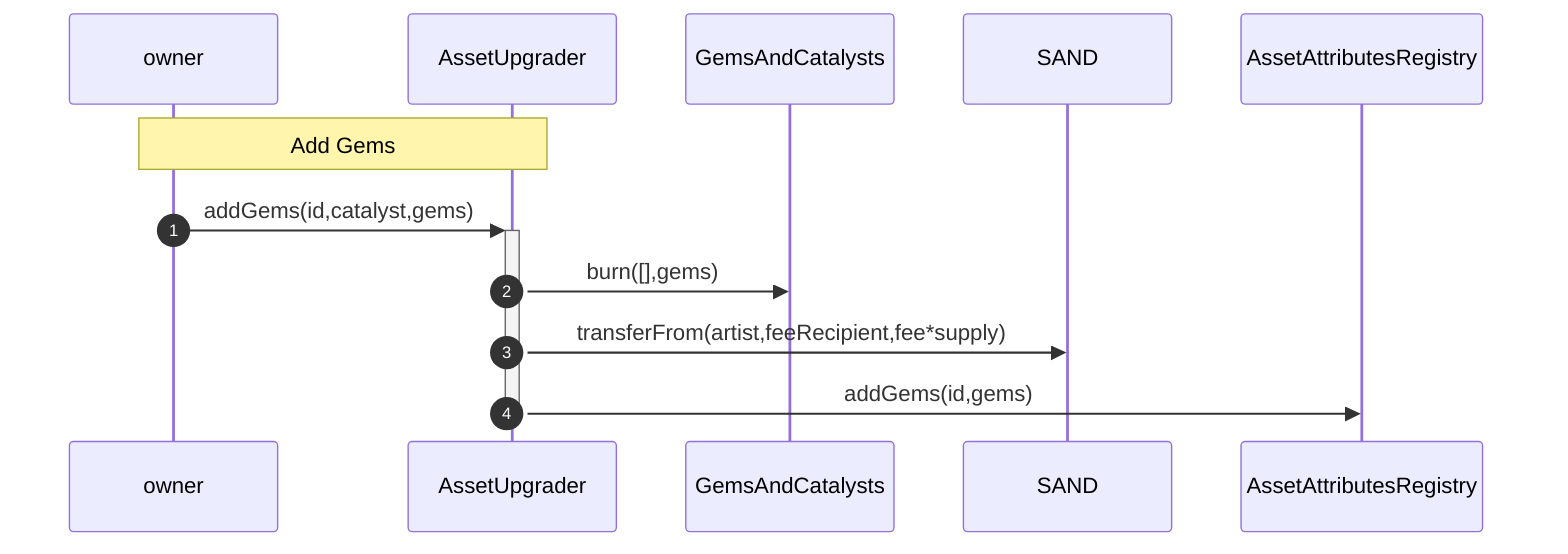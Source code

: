 sequenceDiagram
autonumber

    Note over owner, AssetUpgrader: Add Gems
    owner->>+AssetUpgrader:addGems(id,catalyst,gems)
    AssetUpgrader->>GemsAndCatalysts:burn([],gems)
    AssetUpgrader->>SAND:transferFrom(artist,feeRecipient,fee*supply)
    AssetUpgrader->>-AssetAttributesRegistry:addGems(id,gems)